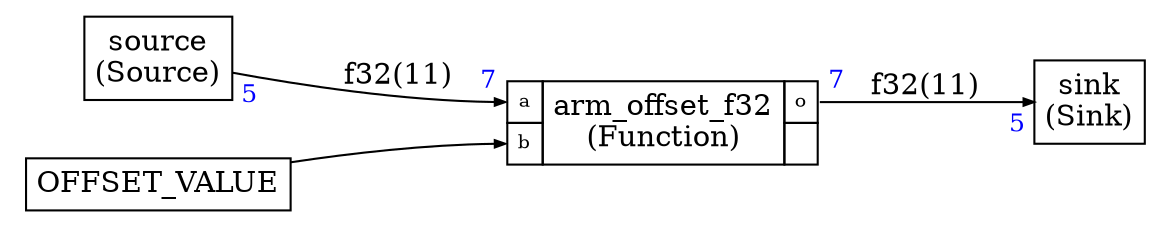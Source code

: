 



digraph structs {
    node [shape=plaintext]
    rankdir=LR
    edge [arrowsize=0.5]
    fontname="times"



arm_offset_f321 [label=<
<TABLE BORDER="0" CELLBORDER="1" CELLSPACING="0" CELLPADDING="4">
  <TR>
    <TD PORT="a"><FONT POINT-SIZE="9.0">a</FONT></TD>
    <TD ALIGN="CENTER" ROWSPAN="2">arm_offset_f32<BR/>(Function)</TD>
    <TD PORT="o"><FONT POINT-SIZE="9.0">o</FONT></TD>
  </TR>
<TR>
<TD PORT="b"><FONT POINT-SIZE="9.0">b</FONT></TD>

 
<TD></TD></TR>

</TABLE>>];

sink [label=<
<TABLE BORDER="0" CELLBORDER="1" CELLSPACING="0" CELLPADDING="4">
  <TR>
    <TD ALIGN="CENTER" PORT="i">sink<BR/>(Sink)</TD>
  </TR>
</TABLE>>];

source [label=<
<TABLE BORDER="0" CELLBORDER="1" CELLSPACING="0" CELLPADDING="4">
  <TR>
    <TD ALIGN="CENTER" PORT="i">source<BR/>(Source)</TD>
  </TR>
</TABLE>>];



source:i -> arm_offset_f321:a [label="f32(11)"
,headlabel=<<TABLE BORDER="0" CELLPADDING="2"><TR><TD><FONT COLOR="blue" POINT-SIZE="12.0" >7</FONT>
</TD></TR></TABLE>>
,taillabel=<<TABLE BORDER="0" CELLPADDING="2"><TR><TD><FONT COLOR="blue" POINT-SIZE="12.0" >5</FONT>
</TD></TR></TABLE>>]

arm_offset_f321:o -> sink:i [label="f32(11)"
,headlabel=<<TABLE BORDER="0" CELLPADDING="2"><TR><TD><FONT COLOR="blue" POINT-SIZE="12.0" >5</FONT>
</TD></TR></TABLE>>
,taillabel=<<TABLE BORDER="0" CELLPADDING="2"><TR><TD><FONT COLOR="blue" POINT-SIZE="12.0" >7</FONT>
</TD></TR></TABLE>>]

OFFSET_VALUE [label=<
<TABLE BORDER="0" CELLBORDER="1" CELLSPACING="0" CELLPADDING="4">
  <TR>
    <TD ALIGN="CENTER" PORT="i">OFFSET_VALUE</TD>
  </TR>
</TABLE>>];

OFFSET_VALUE:i -> arm_offset_f321:b

}
